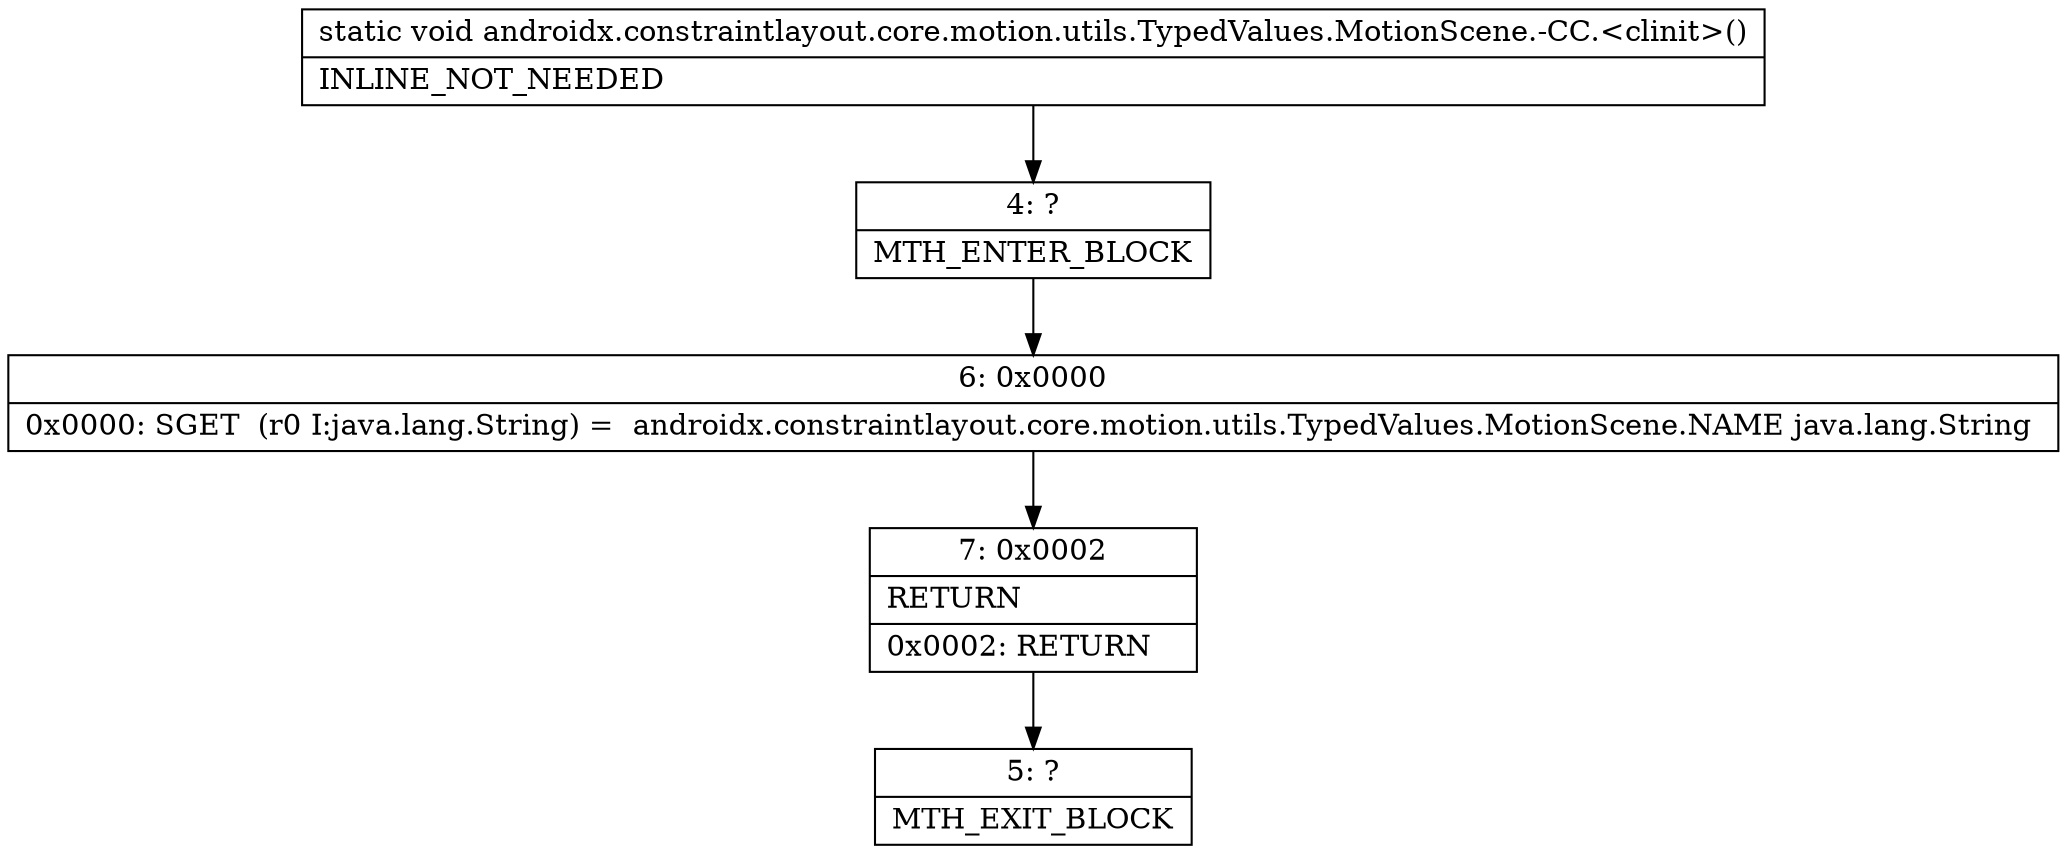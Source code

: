 digraph "CFG forandroidx.constraintlayout.core.motion.utils.TypedValues.MotionScene.\-CC.\<clinit\>()V" {
Node_4 [shape=record,label="{4\:\ ?|MTH_ENTER_BLOCK\l}"];
Node_6 [shape=record,label="{6\:\ 0x0000|0x0000: SGET  (r0 I:java.lang.String) =  androidx.constraintlayout.core.motion.utils.TypedValues.MotionScene.NAME java.lang.String \l}"];
Node_7 [shape=record,label="{7\:\ 0x0002|RETURN\l|0x0002: RETURN   \l}"];
Node_5 [shape=record,label="{5\:\ ?|MTH_EXIT_BLOCK\l}"];
MethodNode[shape=record,label="{static void androidx.constraintlayout.core.motion.utils.TypedValues.MotionScene.\-CC.\<clinit\>()  | INLINE_NOT_NEEDED\l}"];
MethodNode -> Node_4;Node_4 -> Node_6;
Node_6 -> Node_7;
Node_7 -> Node_5;
}

